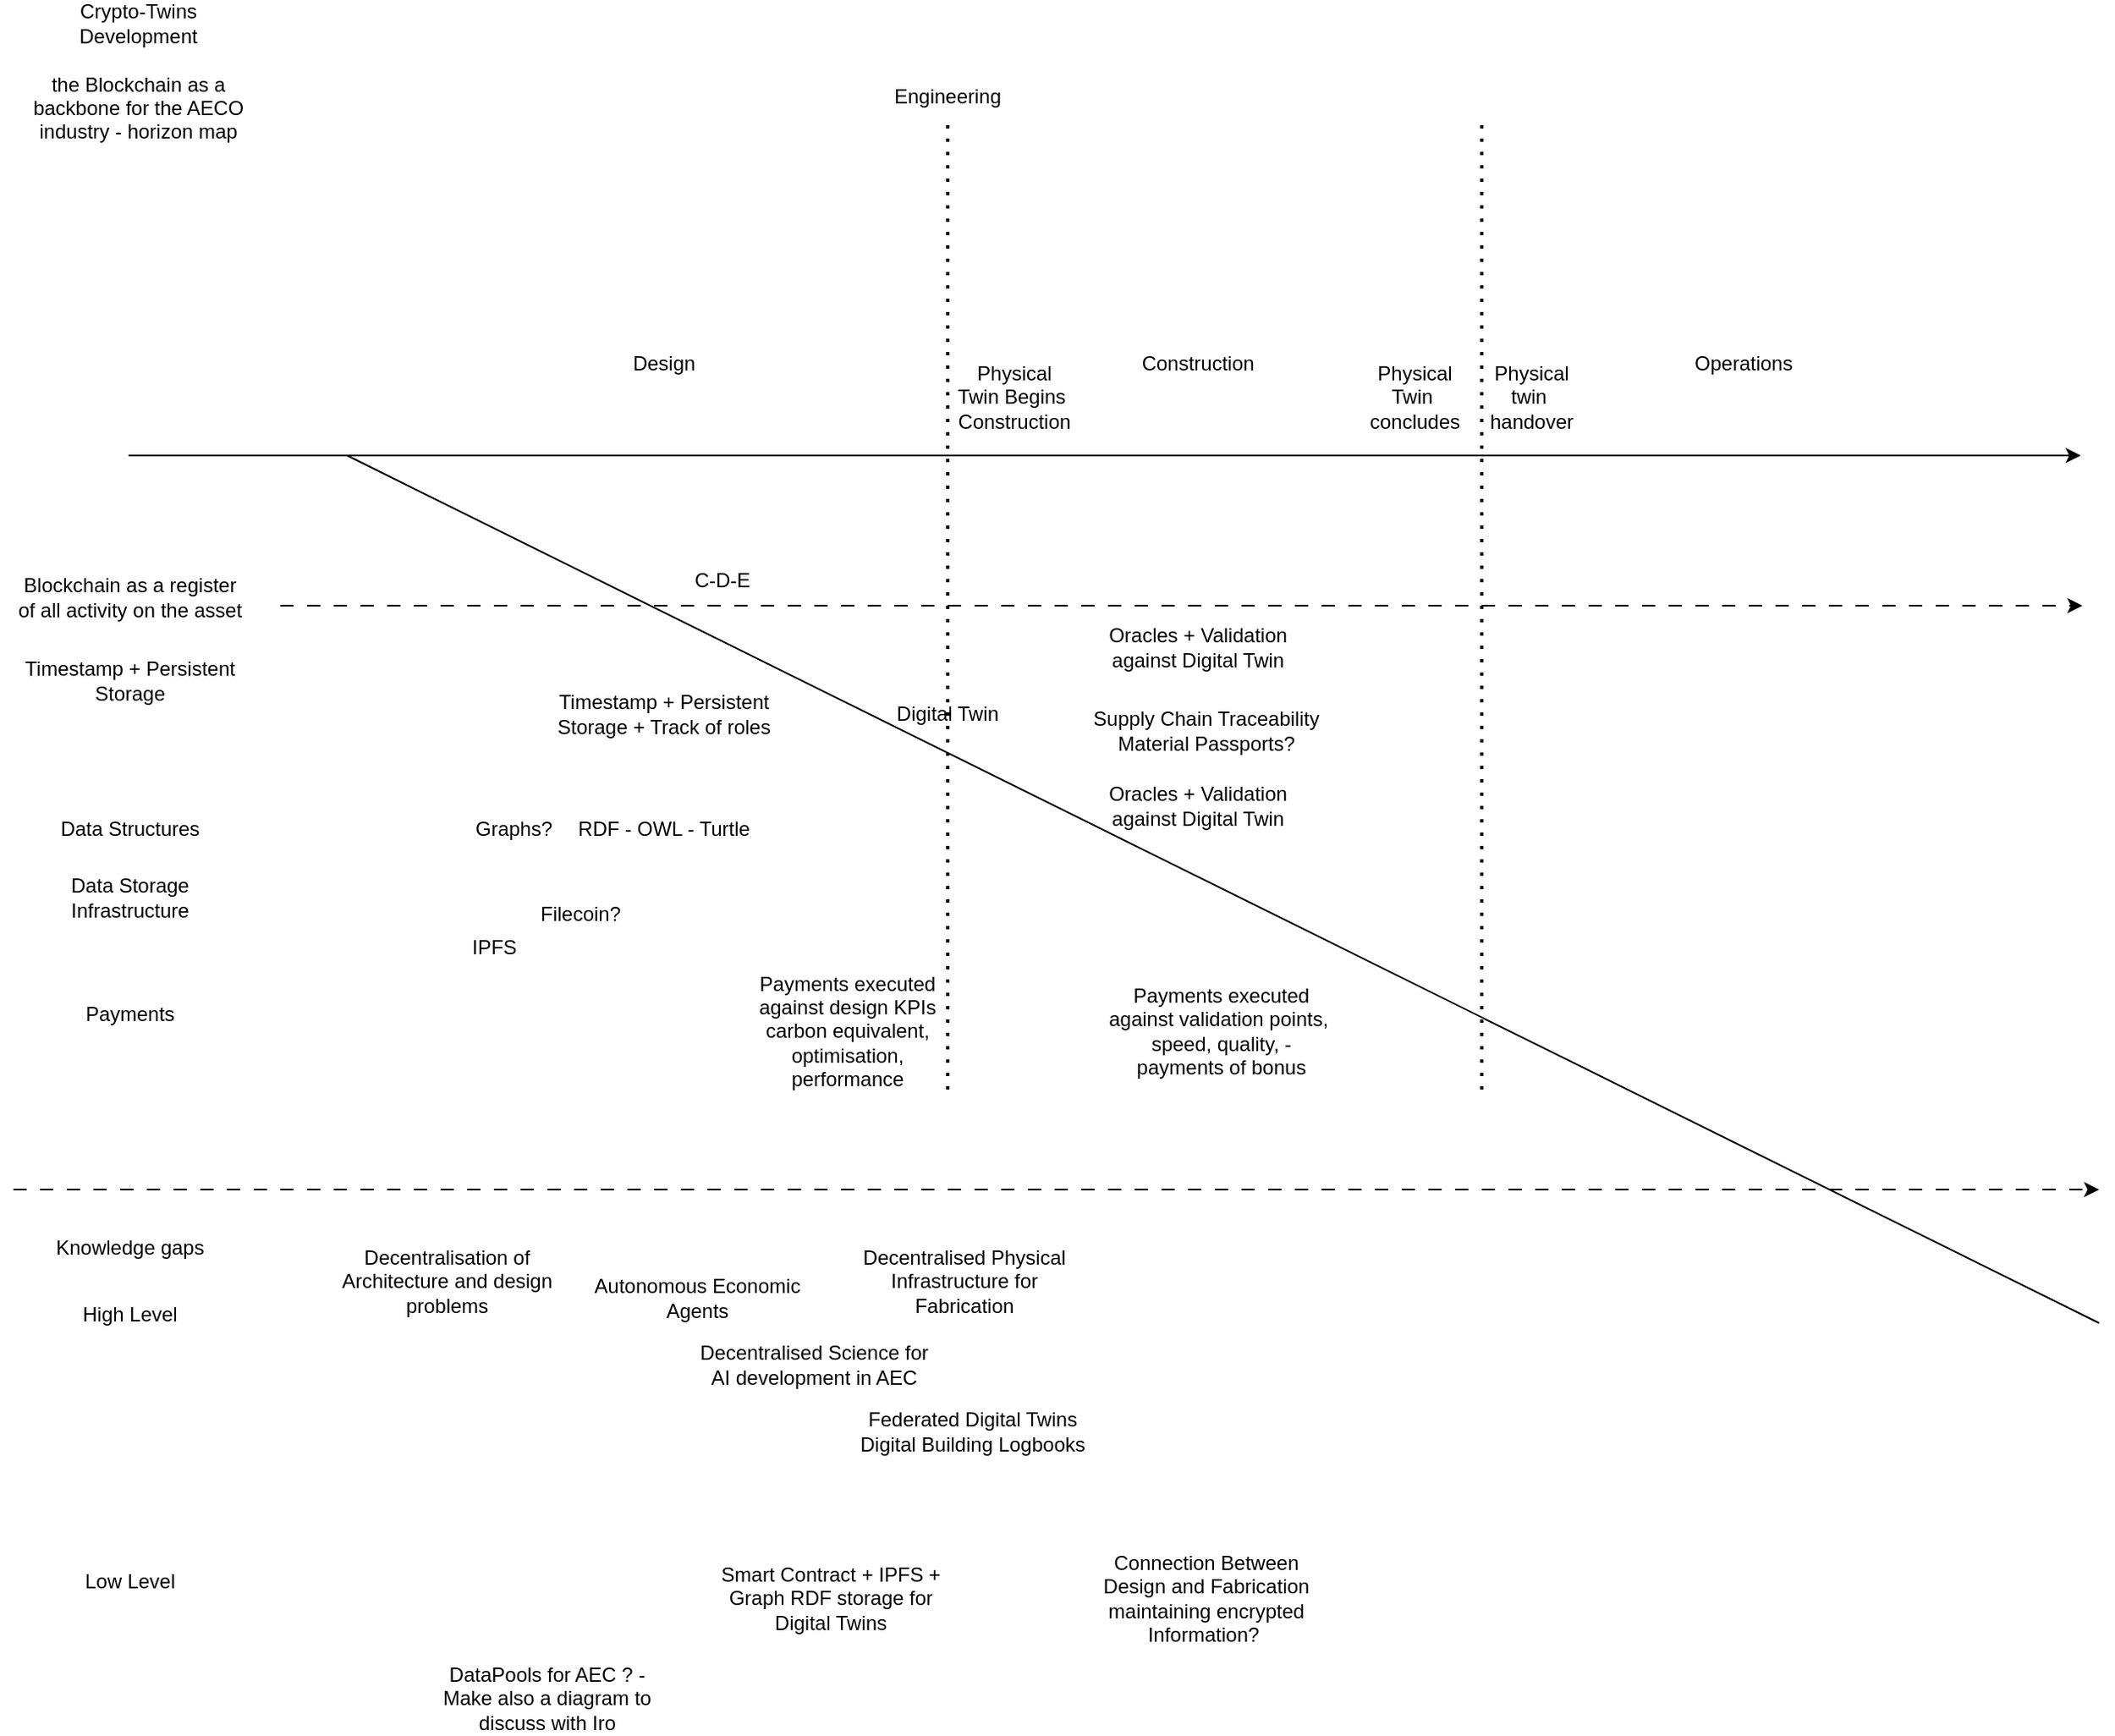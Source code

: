 <mxfile version="24.2.1" type="github">
  <diagram name="Page-1" id="YeVhmGTFw1T5ntyRjdJR">
    <mxGraphModel dx="2034" dy="772" grid="1" gridSize="10" guides="1" tooltips="1" connect="1" arrows="1" fold="1" page="1" pageScale="1" pageWidth="827" pageHeight="1169" math="0" shadow="0">
      <root>
        <mxCell id="0" />
        <mxCell id="1" parent="0" />
        <mxCell id="WpXeJrbi3smK_qFVKpY1-1" value="" style="endArrow=classic;html=1;rounded=0;" edge="1" parent="1">
          <mxGeometry width="50" height="50" relative="1" as="geometry">
            <mxPoint x="-171" y="360" as="sourcePoint" />
            <mxPoint x="999" y="360" as="targetPoint" />
          </mxGeometry>
        </mxCell>
        <mxCell id="WpXeJrbi3smK_qFVKpY1-2" value="Design" style="text;html=1;align=center;verticalAlign=middle;whiteSpace=wrap;rounded=0;" vertex="1" parent="1">
          <mxGeometry x="120" y="290" width="60" height="30" as="geometry" />
        </mxCell>
        <mxCell id="WpXeJrbi3smK_qFVKpY1-3" value="Construction" style="text;html=1;align=center;verticalAlign=middle;whiteSpace=wrap;rounded=0;" vertex="1" parent="1">
          <mxGeometry x="440" y="290" width="60" height="30" as="geometry" />
        </mxCell>
        <mxCell id="WpXeJrbi3smK_qFVKpY1-4" value="Engineering" style="text;html=1;align=center;verticalAlign=middle;whiteSpace=wrap;rounded=0;" vertex="1" parent="1">
          <mxGeometry x="290" y="130" width="60" height="30" as="geometry" />
        </mxCell>
        <mxCell id="WpXeJrbi3smK_qFVKpY1-5" value="Operations" style="text;html=1;align=center;verticalAlign=middle;whiteSpace=wrap;rounded=0;" vertex="1" parent="1">
          <mxGeometry x="767" y="290" width="60" height="30" as="geometry" />
        </mxCell>
        <mxCell id="WpXeJrbi3smK_qFVKpY1-6" value="" style="endArrow=none;html=1;rounded=0;" edge="1" parent="1">
          <mxGeometry width="50" height="50" relative="1" as="geometry">
            <mxPoint x="-40" y="360" as="sourcePoint" />
            <mxPoint x="1010" y="880" as="targetPoint" />
          </mxGeometry>
        </mxCell>
        <mxCell id="WpXeJrbi3smK_qFVKpY1-7" value="" style="endArrow=none;dashed=1;html=1;dashPattern=1 3;strokeWidth=2;rounded=0;" edge="1" parent="1">
          <mxGeometry width="50" height="50" relative="1" as="geometry">
            <mxPoint x="320" y="740" as="sourcePoint" />
            <mxPoint x="320" y="160" as="targetPoint" />
          </mxGeometry>
        </mxCell>
        <mxCell id="WpXeJrbi3smK_qFVKpY1-8" value="" style="endArrow=none;dashed=1;html=1;dashPattern=1 3;strokeWidth=2;rounded=0;" edge="1" parent="1">
          <mxGeometry width="50" height="50" relative="1" as="geometry">
            <mxPoint x="640" y="740" as="sourcePoint" />
            <mxPoint x="640" y="160" as="targetPoint" />
          </mxGeometry>
        </mxCell>
        <mxCell id="WpXeJrbi3smK_qFVKpY1-9" value="Blockchain as a register of all activity on the asset" style="text;html=1;align=center;verticalAlign=middle;whiteSpace=wrap;rounded=0;" vertex="1" parent="1">
          <mxGeometry x="-240" y="430" width="140" height="30" as="geometry" />
        </mxCell>
        <mxCell id="WpXeJrbi3smK_qFVKpY1-10" value="" style="endArrow=classic;html=1;rounded=0;dashed=1;dashPattern=8 8;" edge="1" parent="1">
          <mxGeometry width="50" height="50" relative="1" as="geometry">
            <mxPoint x="-80" y="450" as="sourcePoint" />
            <mxPoint x="1000" y="450" as="targetPoint" />
          </mxGeometry>
        </mxCell>
        <mxCell id="WpXeJrbi3smK_qFVKpY1-11" value="C-D-E" style="text;html=1;align=center;verticalAlign=middle;whiteSpace=wrap;rounded=0;" vertex="1" parent="1">
          <mxGeometry x="150" y="420" width="70" height="30" as="geometry" />
        </mxCell>
        <mxCell id="WpXeJrbi3smK_qFVKpY1-12" value="Timestamp + Persistent Storage" style="text;html=1;align=center;verticalAlign=middle;whiteSpace=wrap;rounded=0;" vertex="1" parent="1">
          <mxGeometry x="-240" y="480" width="140" height="30" as="geometry" />
        </mxCell>
        <mxCell id="WpXeJrbi3smK_qFVKpY1-13" value="Timestamp + Persistent Storage + Track of roles" style="text;html=1;align=center;verticalAlign=middle;whiteSpace=wrap;rounded=0;" vertex="1" parent="1">
          <mxGeometry x="80" y="500" width="140" height="30" as="geometry" />
        </mxCell>
        <mxCell id="WpXeJrbi3smK_qFVKpY1-14" value="Oracles + Validation against Digital Twin" style="text;html=1;align=center;verticalAlign=middle;whiteSpace=wrap;rounded=0;" vertex="1" parent="1">
          <mxGeometry x="400" y="460" width="140" height="30" as="geometry" />
        </mxCell>
        <mxCell id="WpXeJrbi3smK_qFVKpY1-15" value="Digital Twin" style="text;html=1;align=center;verticalAlign=middle;whiteSpace=wrap;rounded=0;" vertex="1" parent="1">
          <mxGeometry x="250" y="500" width="140" height="30" as="geometry" />
        </mxCell>
        <mxCell id="WpXeJrbi3smK_qFVKpY1-17" value="Physical&lt;div&gt;Twin Begins&amp;nbsp;&lt;/div&gt;&lt;div&gt;Construction&lt;/div&gt;" style="text;html=1;align=center;verticalAlign=middle;whiteSpace=wrap;rounded=0;" vertex="1" parent="1">
          <mxGeometry x="290" y="310" width="140" height="30" as="geometry" />
        </mxCell>
        <mxCell id="WpXeJrbi3smK_qFVKpY1-19" value="Oracles + Validation against Digital Twin" style="text;html=1;align=center;verticalAlign=middle;whiteSpace=wrap;rounded=0;" vertex="1" parent="1">
          <mxGeometry x="400" y="555" width="140" height="30" as="geometry" />
        </mxCell>
        <mxCell id="WpXeJrbi3smK_qFVKpY1-20" value="Data Structures" style="text;html=1;align=center;verticalAlign=middle;whiteSpace=wrap;rounded=0;" vertex="1" parent="1">
          <mxGeometry x="-240" y="569" width="140" height="30" as="geometry" />
        </mxCell>
        <mxCell id="WpXeJrbi3smK_qFVKpY1-21" value="Payments" style="text;html=1;align=center;verticalAlign=middle;whiteSpace=wrap;rounded=0;" vertex="1" parent="1">
          <mxGeometry x="-240" y="680" width="140" height="30" as="geometry" />
        </mxCell>
        <mxCell id="WpXeJrbi3smK_qFVKpY1-23" value="Payments executed&lt;div&gt;against design KPIs&lt;/div&gt;&lt;div&gt;carbon equivalent, optimisation, performance&lt;/div&gt;" style="text;html=1;align=center;verticalAlign=middle;whiteSpace=wrap;rounded=0;" vertex="1" parent="1">
          <mxGeometry x="190" y="690" width="140" height="30" as="geometry" />
        </mxCell>
        <mxCell id="WpXeJrbi3smK_qFVKpY1-24" value="Payments executed against validation points,&amp;nbsp;&lt;div&gt;speed, quality, - payments of bonus&lt;/div&gt;" style="text;html=1;align=center;verticalAlign=middle;whiteSpace=wrap;rounded=0;" vertex="1" parent="1">
          <mxGeometry x="414" y="690" width="140" height="30" as="geometry" />
        </mxCell>
        <mxCell id="WpXeJrbi3smK_qFVKpY1-25" value="Physical&lt;div&gt;Twin&amp;nbsp;&lt;/div&gt;&lt;div&gt;concludes&lt;/div&gt;" style="text;html=1;align=center;verticalAlign=middle;whiteSpace=wrap;rounded=0;" vertex="1" parent="1">
          <mxGeometry x="530" y="310" width="140" height="30" as="geometry" />
        </mxCell>
        <mxCell id="WpXeJrbi3smK_qFVKpY1-26" value="Physical&lt;div&gt;twin&amp;nbsp;&lt;/div&gt;&lt;div&gt;handover&lt;/div&gt;" style="text;html=1;align=center;verticalAlign=middle;whiteSpace=wrap;rounded=0;" vertex="1" parent="1">
          <mxGeometry x="600" y="310" width="140" height="30" as="geometry" />
        </mxCell>
        <mxCell id="WpXeJrbi3smK_qFVKpY1-27" value="Crypto-Twins Development&lt;div&gt;&lt;br&gt;&lt;/div&gt;&lt;div&gt;the Blockchain as a backbone for the AECO industry - horizon map&lt;/div&gt;" style="text;html=1;align=center;verticalAlign=middle;whiteSpace=wrap;rounded=0;" vertex="1" parent="1">
          <mxGeometry x="-230" y="90" width="130" height="80" as="geometry" />
        </mxCell>
        <mxCell id="WpXeJrbi3smK_qFVKpY1-28" value="Decentralisation of Architecture and design problems" style="text;html=1;align=center;verticalAlign=middle;whiteSpace=wrap;rounded=0;" vertex="1" parent="1">
          <mxGeometry x="-50" y="840" width="140" height="30" as="geometry" />
        </mxCell>
        <mxCell id="WpXeJrbi3smK_qFVKpY1-29" value="Knowledge gaps" style="text;html=1;align=center;verticalAlign=middle;whiteSpace=wrap;rounded=0;" vertex="1" parent="1">
          <mxGeometry x="-240" y="820" width="140" height="30" as="geometry" />
        </mxCell>
        <mxCell id="WpXeJrbi3smK_qFVKpY1-30" value="Autonomous Economic Agents" style="text;html=1;align=center;verticalAlign=middle;whiteSpace=wrap;rounded=0;" vertex="1" parent="1">
          <mxGeometry x="100" y="850" width="140" height="30" as="geometry" />
        </mxCell>
        <mxCell id="WpXeJrbi3smK_qFVKpY1-31" value="Decentralised Physical Infrastructure for Fabrication" style="text;html=1;align=center;verticalAlign=middle;whiteSpace=wrap;rounded=0;" vertex="1" parent="1">
          <mxGeometry x="260" y="840" width="140" height="30" as="geometry" />
        </mxCell>
        <mxCell id="WpXeJrbi3smK_qFVKpY1-32" value="Decentralised Science for AI development in AEC" style="text;html=1;align=center;verticalAlign=middle;whiteSpace=wrap;rounded=0;" vertex="1" parent="1">
          <mxGeometry x="170" y="890" width="140" height="30" as="geometry" />
        </mxCell>
        <mxCell id="WpXeJrbi3smK_qFVKpY1-33" value="" style="endArrow=classic;html=1;rounded=0;dashed=1;dashPattern=8 8;" edge="1" parent="1">
          <mxGeometry width="50" height="50" relative="1" as="geometry">
            <mxPoint x="-240" y="800" as="sourcePoint" />
            <mxPoint x="1010" y="800" as="targetPoint" />
          </mxGeometry>
        </mxCell>
        <mxCell id="WpXeJrbi3smK_qFVKpY1-34" value="Graphs?" style="text;html=1;align=center;verticalAlign=middle;whiteSpace=wrap;rounded=0;" vertex="1" parent="1">
          <mxGeometry x="-10" y="569" width="140" height="30" as="geometry" />
        </mxCell>
        <mxCell id="WpXeJrbi3smK_qFVKpY1-35" value="High Level" style="text;html=1;align=center;verticalAlign=middle;whiteSpace=wrap;rounded=0;" vertex="1" parent="1">
          <mxGeometry x="-240" y="860" width="140" height="30" as="geometry" />
        </mxCell>
        <mxCell id="WpXeJrbi3smK_qFVKpY1-36" value="Low Level" style="text;html=1;align=center;verticalAlign=middle;whiteSpace=wrap;rounded=0;" vertex="1" parent="1">
          <mxGeometry x="-240" y="1020" width="140" height="30" as="geometry" />
        </mxCell>
        <mxCell id="WpXeJrbi3smK_qFVKpY1-37" value="RDF - OWL - Turtle" style="text;html=1;align=center;verticalAlign=middle;whiteSpace=wrap;rounded=0;" vertex="1" parent="1">
          <mxGeometry x="80" y="569" width="140" height="30" as="geometry" />
        </mxCell>
        <mxCell id="WpXeJrbi3smK_qFVKpY1-38" value="Data Storage Infrastructure" style="text;html=1;align=center;verticalAlign=middle;whiteSpace=wrap;rounded=0;" vertex="1" parent="1">
          <mxGeometry x="-240" y="610" width="140" height="30" as="geometry" />
        </mxCell>
        <mxCell id="WpXeJrbi3smK_qFVKpY1-39" value="IPFS&amp;nbsp;" style="text;html=1;align=center;verticalAlign=middle;whiteSpace=wrap;rounded=0;" vertex="1" parent="1">
          <mxGeometry x="20" y="640" width="60" height="30" as="geometry" />
        </mxCell>
        <mxCell id="WpXeJrbi3smK_qFVKpY1-40" value="Filecoin?" style="text;html=1;align=center;verticalAlign=middle;whiteSpace=wrap;rounded=0;" vertex="1" parent="1">
          <mxGeometry x="70" y="620" width="60" height="30" as="geometry" />
        </mxCell>
        <mxCell id="WpXeJrbi3smK_qFVKpY1-42" value="Federated Digital Twins&lt;div&gt;Digital Building Logbooks&lt;/div&gt;" style="text;html=1;align=center;verticalAlign=middle;whiteSpace=wrap;rounded=0;" vertex="1" parent="1">
          <mxGeometry x="265" y="930" width="140" height="30" as="geometry" />
        </mxCell>
        <mxCell id="WpXeJrbi3smK_qFVKpY1-43" value="Smart Contract + IPFS + Graph RDF storage for Digital Twins" style="text;html=1;align=center;verticalAlign=middle;whiteSpace=wrap;rounded=0;" vertex="1" parent="1">
          <mxGeometry x="180" y="1030" width="140" height="30" as="geometry" />
        </mxCell>
        <mxCell id="WpXeJrbi3smK_qFVKpY1-44" value="Connection Between Design and Fabrication maintaining encrypted Information?&amp;nbsp;" style="text;html=1;align=center;verticalAlign=middle;whiteSpace=wrap;rounded=0;" vertex="1" parent="1">
          <mxGeometry x="405" y="1030" width="140" height="30" as="geometry" />
        </mxCell>
        <mxCell id="WpXeJrbi3smK_qFVKpY1-45" value="Supply Chain Traceability&lt;div&gt;Material Passports?&lt;/div&gt;" style="text;html=1;align=center;verticalAlign=middle;whiteSpace=wrap;rounded=0;" vertex="1" parent="1">
          <mxGeometry x="405" y="510" width="140" height="30" as="geometry" />
        </mxCell>
        <mxCell id="WpXeJrbi3smK_qFVKpY1-46" value="DataPools for AEC ? -&lt;div&gt;Make also a diagram to discuss with Iro&lt;/div&gt;" style="text;html=1;align=center;verticalAlign=middle;whiteSpace=wrap;rounded=0;" vertex="1" parent="1">
          <mxGeometry x="10" y="1090" width="140" height="30" as="geometry" />
        </mxCell>
      </root>
    </mxGraphModel>
  </diagram>
</mxfile>
